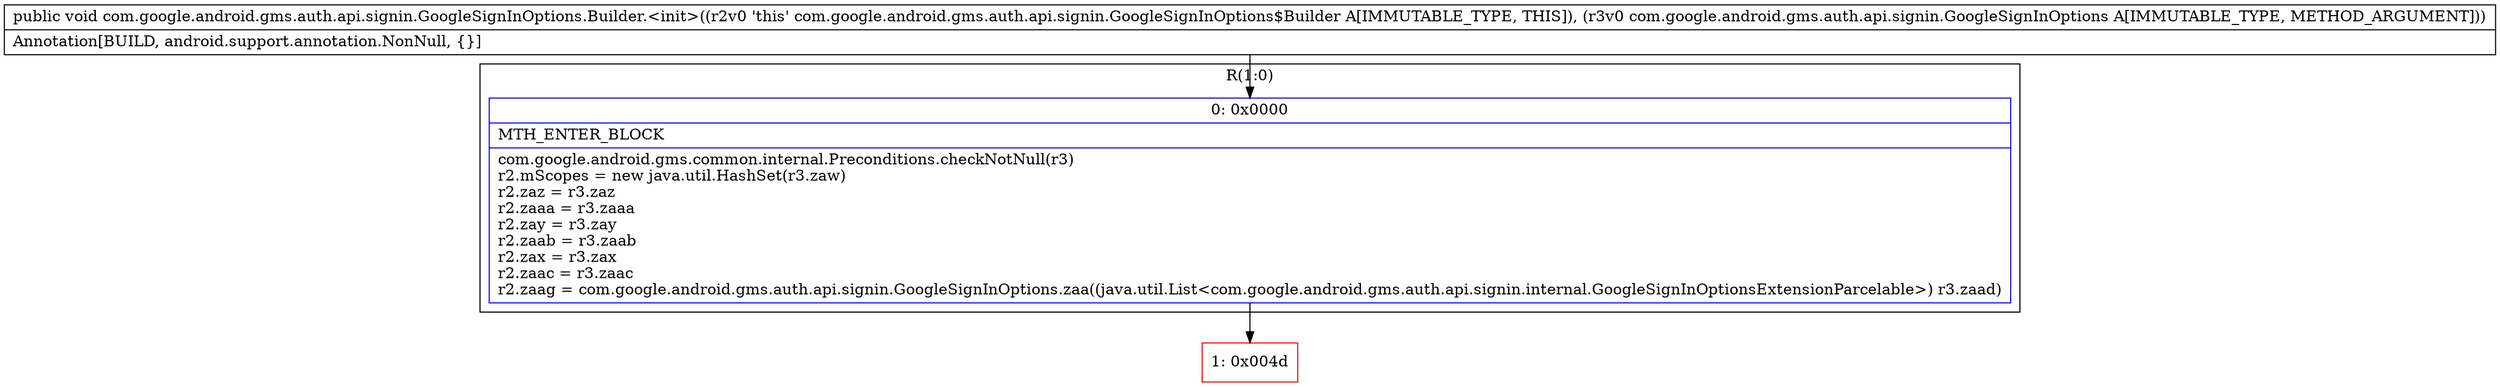 digraph "CFG forcom.google.android.gms.auth.api.signin.GoogleSignInOptions.Builder.\<init\>(Lcom\/google\/android\/gms\/auth\/api\/signin\/GoogleSignInOptions;)V" {
subgraph cluster_Region_2138477232 {
label = "R(1:0)";
node [shape=record,color=blue];
Node_0 [shape=record,label="{0\:\ 0x0000|MTH_ENTER_BLOCK\l|com.google.android.gms.common.internal.Preconditions.checkNotNull(r3)\lr2.mScopes = new java.util.HashSet(r3.zaw)\lr2.zaz = r3.zaz\lr2.zaaa = r3.zaaa\lr2.zay = r3.zay\lr2.zaab = r3.zaab\lr2.zax = r3.zax\lr2.zaac = r3.zaac\lr2.zaag = com.google.android.gms.auth.api.signin.GoogleSignInOptions.zaa((java.util.List\<com.google.android.gms.auth.api.signin.internal.GoogleSignInOptionsExtensionParcelable\>) r3.zaad)\l}"];
}
Node_1 [shape=record,color=red,label="{1\:\ 0x004d}"];
MethodNode[shape=record,label="{public void com.google.android.gms.auth.api.signin.GoogleSignInOptions.Builder.\<init\>((r2v0 'this' com.google.android.gms.auth.api.signin.GoogleSignInOptions$Builder A[IMMUTABLE_TYPE, THIS]), (r3v0 com.google.android.gms.auth.api.signin.GoogleSignInOptions A[IMMUTABLE_TYPE, METHOD_ARGUMENT]))  | Annotation[BUILD, android.support.annotation.NonNull, \{\}]\l}"];
MethodNode -> Node_0;
Node_0 -> Node_1;
}

